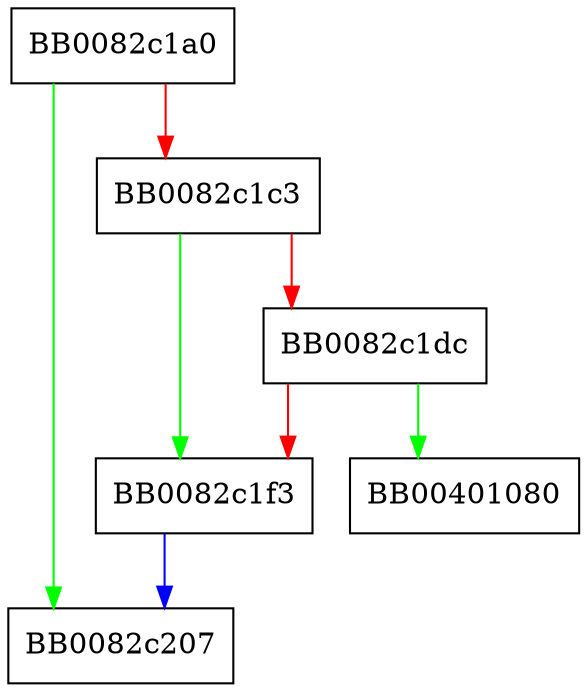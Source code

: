 digraph Poly1305_Final {
  node [shape="box"];
  graph [splines=ortho];
  BB0082c1a0 -> BB0082c207 [color="green"];
  BB0082c1a0 -> BB0082c1c3 [color="red"];
  BB0082c1c3 -> BB0082c1f3 [color="green"];
  BB0082c1c3 -> BB0082c1dc [color="red"];
  BB0082c1dc -> BB00401080 [color="green"];
  BB0082c1dc -> BB0082c1f3 [color="red"];
  BB0082c1f3 -> BB0082c207 [color="blue"];
}